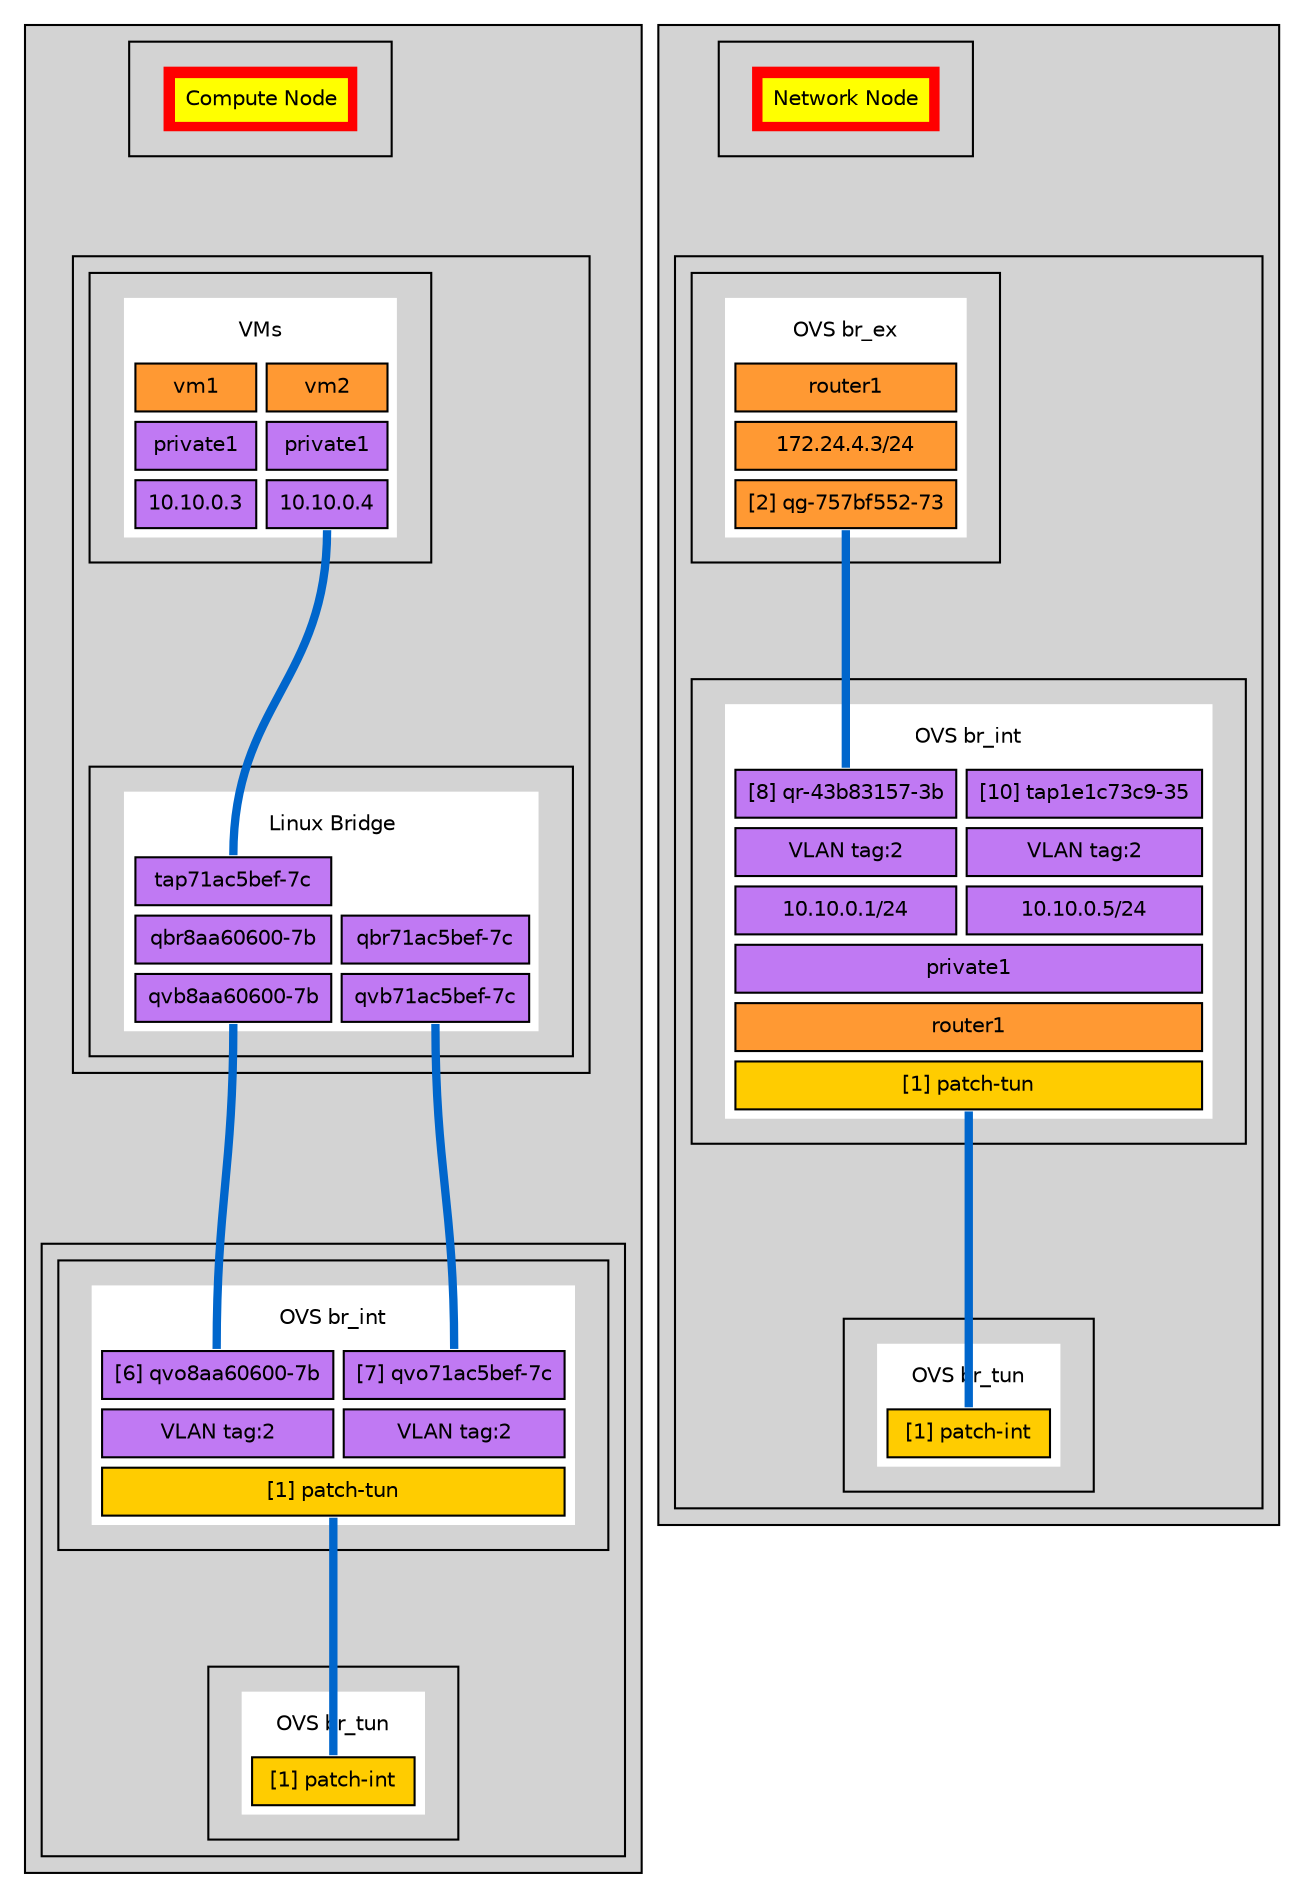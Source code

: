 digraph DON_DON {
graph [fontsize=10 fontname="Helvetica"];
node [fontsize=10 fontname="Helvetica"];
rankdir = TB;
ranksep = 1;
concentrate = true;
compound = true;
edge [dir=none]

subgraph cluster_DONComputeNode {
style=filled
subgraph cluster_ComputeNode {
ComputeNode [ shape = plaintext, label = <
<TABLE BORDER="0" CELLBORDER="1" CELLSPACING="5" CELLPADDING="5" BGCOLOR="red">
<TR>
<TD COLSPAN="1" BORDER="0" BGCOLOR="yellow" PORT="ComputeNode">Compute Node</TD>
</TR>
</TABLE>>];

}

subgraph cluster_Nova {
style=filled
subgraph cluster_VMs {
VMs [ shape = plaintext, label = <
<TABLE BORDER="0" CELLBORDER="1" CELLSPACING="5" CELLPADDING="5" BGCOLOR="white">
<TR>
<TD COLSPAN="2" BORDER="0" BGCOLOR="white" PORT="VMs">VMs</TD>
</TR>
<TR>
<TD ROWSPAN="1" COLSPAN="1" BGCOLOR="#ff9933">vm1</TD>
<TD ROWSPAN="1" COLSPAN="1" BGCOLOR="#ff9933">vm2</TD>
</TR>
<TR>
<TD ROWSPAN="1" COLSPAN="1" BGCOLOR="#c079f3">private1</TD>
<TD ROWSPAN="1" COLSPAN="1" BGCOLOR="#c079f3">private1</TD>
</TR>
<TR>
<TD ROWSPAN="1" COLSPAN="1" BGCOLOR="#c079f3" PORT="101003">10.10.0.3</TD>
<TD ROWSPAN="1" COLSPAN="1" BGCOLOR="#c079f3" PORT="101004">10.10.0.4</TD>
</TR>
</TABLE>>];

}

subgraph cluster_LinuxBridge {
LinuxBridge [ shape = plaintext, label = <
<TABLE BORDER="0" CELLBORDER="1" CELLSPACING="5" CELLPADDING="5" BGCOLOR="white">
<TR>
<TD COLSPAN="2" BORDER="0" BGCOLOR="white" PORT="LinuxBridge">Linux Bridge</TD>
</TR>
<TR>
<TD ROWSPAN="1" COLSPAN="1" BGCOLOR="#c079f3" PORT="tap71ac5bef_7c">tap71ac5bef-7c</TD>
</TR>
<TR>
<TD ROWSPAN="1" COLSPAN="1" BGCOLOR="#c079f3" PORT="qbr8aa60600_7b">qbr8aa60600-7b</TD>
<TD ROWSPAN="1" COLSPAN="1" BGCOLOR="#c079f3" PORT="qbr71ac5bef_7c">qbr71ac5bef-7c</TD>
</TR>
<TR>
<TD ROWSPAN="1" COLSPAN="1" BGCOLOR="#c079f3" PORT="qvb8aa60600_7b">qvb8aa60600-7b</TD>
<TD ROWSPAN="1" COLSPAN="1" BGCOLOR="#c079f3" PORT="qvb71ac5bef_7c">qvb71ac5bef-7c</TD>
</TR>
</TABLE>>];

}

}

subgraph cluster_OVS {
style=filled
subgraph cluster_compute_br_int {
compute_br_int [ shape = plaintext, label = <
<TABLE BORDER="0" CELLBORDER="1" CELLSPACING="5" CELLPADDING="5" BGCOLOR="white">
<TR>
<TD COLSPAN="2" BORDER="0" BGCOLOR="white" PORT="OVSbr_int">OVS br_int</TD>
</TR>
<TR>
<TD ROWSPAN="1" COLSPAN="1" BGCOLOR="#c079f3" PORT="qvo8aa60600_7b">[6] qvo8aa60600-7b</TD>
<TD ROWSPAN="1" COLSPAN="1" BGCOLOR="#c079f3" PORT="qvo71ac5bef_7c">[7] qvo71ac5bef-7c</TD>
</TR>
<TR>
<TD ROWSPAN="1" COLSPAN="1" BGCOLOR="#c079f3" PORT="qvo8aa60600_7btag_2">VLAN tag:2</TD>
<TD ROWSPAN="1" COLSPAN="1" BGCOLOR="#c079f3" PORT="qvo71ac5bef_7ctag_2">VLAN tag:2</TD>
</TR>
<TR>
<TD ROWSPAN="1" COLSPAN="2" BGCOLOR="#ffcc00" PORT="patch_tun">[1] patch-tun</TD>
</TR>
</TABLE>>];

}

subgraph cluster_compute_br_tun {
compute_br_tun [ shape = plaintext, label = <
<TABLE BORDER="0" CELLBORDER="1" CELLSPACING="5" CELLPADDING="5" BGCOLOR="white">
<TR>
<TD COLSPAN="2" BORDER="0" BGCOLOR="white" PORT="OVSbr_tun">OVS br_tun</TD>
</TR>
<TR>
<TD ROWSPAN="1" COLSPAN="2" BGCOLOR="#ffcc00" PORT="patch_int">[1] patch-int</TD>
</TR>
</TABLE>>];

}

}

ComputeNode:s -> VMs:n [color = "#0066cc", penwidth = "4", style="invis"]
VMs:101004:s -> LinuxBridge:tap71ac5bef_7c:n [color = "#0066cc", penwidth = "4"]
LinuxBridge:qvb8aa60600_7b:s -> compute_br_int:qvo8aa60600_7b:n [color = "#0066cc", penwidth = "4"]
LinuxBridge:qvb71ac5bef_7c:s -> compute_br_int:qvo71ac5bef_7c:n [color = "#0066cc", penwidth = "4"]
compute_br_int:patch_tun:s -> compute_br_tun:patch_int:n [color = "#0066cc", penwidth = "4"]
}

subgraph cluster_DONNetworkNode {
style=filled
subgraph cluster_NetworkNode {
NetworkNode [ shape = plaintext, label = <
<TABLE BORDER="0" CELLBORDER="1" CELLSPACING="5" CELLPADDING="5" BGCOLOR="red">
<TR>
<TD COLSPAN="1" BORDER="0" BGCOLOR="yellow" PORT="NetworkNode">Network Node</TD>
</TR>
</TABLE>>];

}

subgraph cluster_OVS {
style=filled
subgraph cluster_br_ex {
br_ex [ shape = plaintext, label = <
<TABLE BORDER="0" CELLBORDER="1" CELLSPACING="5" CELLPADDING="5" BGCOLOR="white">
<TR>
<TD COLSPAN="1" BORDER="0" BGCOLOR="white" PORT="OVSbr_ex">OVS br_ex</TD>
</TR>
<TR>
<TD ROWSPAN="1" COLSPAN="1" BGCOLOR="#ff9933" PORT="router1">router1</TD>
</TR>
<TR>
<TD ROWSPAN="1" COLSPAN="1" BGCOLOR="#ff9933" PORT="172.24.4.3/24">172.24.4.3/24</TD>
</TR>
<TR>
<TD ROWSPAN="1" COLSPAN="1" BGCOLOR="#ff9933" PORT="qg_757bf552_73">[2] qg-757bf552-73</TD>
</TR>
</TABLE>>];

}

subgraph cluster_network_br_int {
network_br_int [ shape = plaintext, label = <
<TABLE BORDER="0" CELLBORDER="1" CELLSPACING="5" CELLPADDING="5" BGCOLOR="white">
<TR>
<TD COLSPAN="2" BORDER="0" BGCOLOR="white" PORT="OVSbr_int">OVS br_int</TD>
</TR>
<TR>
<TD ROWSPAN="1" COLSPAN="1" BGCOLOR="#c079f3" PORT="qr_43b83157_3b">[8] qr-43b83157-3b</TD>
<TD ROWSPAN="1" COLSPAN="1" BGCOLOR="#c079f3" PORT="tap1e1c73c9_35">[10] tap1e1c73c9-35</TD>
</TR>
<TR>
<TD ROWSPAN="1" COLSPAN="1" BGCOLOR="#c079f3" PORT="qr_43b83157_3btag_2">VLAN tag:2</TD>
<TD ROWSPAN="1" COLSPAN="1" BGCOLOR="#c079f3" PORT="tap1e1c73c9_35tag_2">VLAN tag:2</TD>
</TR>
<TR>
<TD ROWSPAN="1" COLSPAN="1" BGCOLOR="#c079f3" PORT="qr_43b83157_3b10.10.0.1/24">10.10.0.1/24</TD>
<TD ROWSPAN="1" COLSPAN="1" BGCOLOR="#c079f3" PORT="tap1e1c73c9_3510.10.0.5/24">10.10.0.5/24</TD>
</TR>
<TR>
<TD ROWSPAN="1" COLSPAN="2" BGCOLOR="#c079f3" PORT="private1">private1</TD>
</TR>
<TR>
<TD ROWSPAN="1" COLSPAN="2" BGCOLOR="#ff9933" PORT="router1">router1</TD>
</TR>
<TR>
<TD ROWSPAN="1" COLSPAN="2" BGCOLOR="#ffcc00" PORT="patch_tun">[1] patch-tun</TD>
</TR>
</TABLE>>];

}

subgraph cluster_network_br_tun {
network_br_tun [ shape = plaintext, label = <
<TABLE BORDER="0" CELLBORDER="1" CELLSPACING="5" CELLPADDING="5" BGCOLOR="white">
<TR>
<TD COLSPAN="2" BORDER="0" BGCOLOR="white" PORT="OVSbr_tun">OVS br_tun</TD>
</TR>
<TR>
<TD ROWSPAN="1" COLSPAN="2" BGCOLOR="#ffcc00" PORT="patch_int">[1] patch-int</TD>
</TR>
</TABLE>>];

}

}

NetworkNode:s -> br_ex:n [color = "#0066cc", penwidth = "4", style="invis"]
network_br_int:patch_tun:s -> network_br_tun:patch_int:n [color = "#0066cc", penwidth = "4"]
br_ex:qg_757bf552_73:s -> network_br_int:qr_43b83157_3b:n [color = "#0066cc", penwidth = "4"]
}


}

